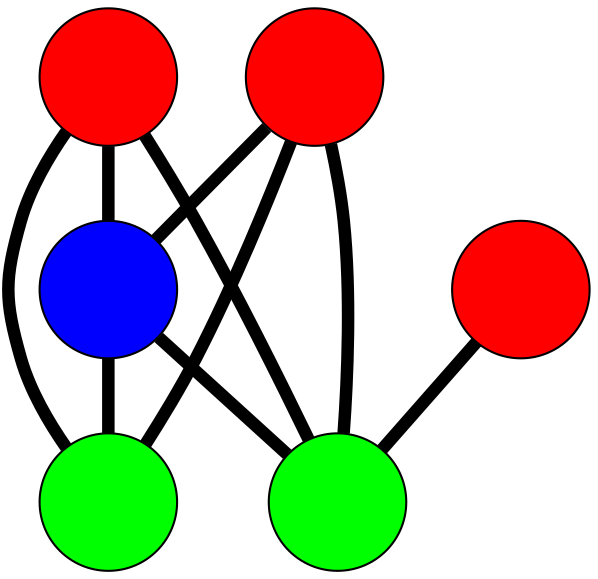 graph G {
	graph [bb="-226.23,-98.106,182.42,121.2",
		overlap=false,
		sep=0.0,
		splines=true
	];
	node [color=black,
		fixedsize=true,
		fontname="Latin Modern Math",
		fontsize=42,
		height=.92,
		label="\N",
		penwidth=1,
		shape=circle,
		width=.92
	];
	edge [color=black,
		penwidth=6,
		style=bold
	];
	0	 [fillcolor=red,
		height=0.91667,
		label="",
		pos="56.987,-62.931",
		style=filled,
		width=0.91667];
	3	 [fillcolor=blue,
		height=0.91667,
		label="",
		pos="13.944,88.201",
		style=filled,
		width=0.91667];
	0 -- 3	 [pos="35.295,-37.529 25.546,-24.107 15.481,-6.7778 12.131,10.907 9.4086,25.282 9.3331,41.429 10.144,55.232"];
	4	 [fillcolor=green,
		height=0.91667,
		label="",
		pos="149.42,45.613",
		style=filled,
		width=0.91667];
	0 -- 4	 [pos="78.424,-37.756 93.25,-20.346 112.91,2.7366 127.77,20.199"];
	5	 [fillcolor=green,
		height=0.91667,
		label="",
		pos="-72.247,-16.854",
		style=filled,
		width=0.91667];
	0 -- 5	 [pos="25.703,-51.777 5.5334,-44.586 -20.603,-35.267 -40.803,-28.065"];
	1	 [fillcolor=red,
		height=0.91667,
		label="",
		pos="45.131,11.076",
		style=filled,
		width=0.91667];
	1 -- 3	 [pos="32.626,42.002 30.559,47.114 28.416,52.414 26.351,57.52"];
	1 -- 4	 [pos="76.703,21.532 89.772,25.86 104.89,30.868 117.95,35.193"];
	1 -- 5	 [pos="12.746,3.3701 -3.6754,-0.53738 -23.561,-5.2692 -39.968,-9.1732"];
	2	 [fillcolor=red,
		height=0.91667,
		label="",
		pos="-193.23,-65.106",
		style=filled,
		width=0.91667];
	2 -- 5	 [pos="-162.39,-52.805 -144.19,-45.545 -121.23,-36.388 -103.03,-29.132"];
	3 -- 4	 [pos="45.707,78.216 67.448,71.382 96.155,62.357 117.85,55.536"];
	3 -- 5	 [pos="-7.1404,62.502 -20.497,46.222 -37.709,25.243 -51.081,8.9442"];
}
